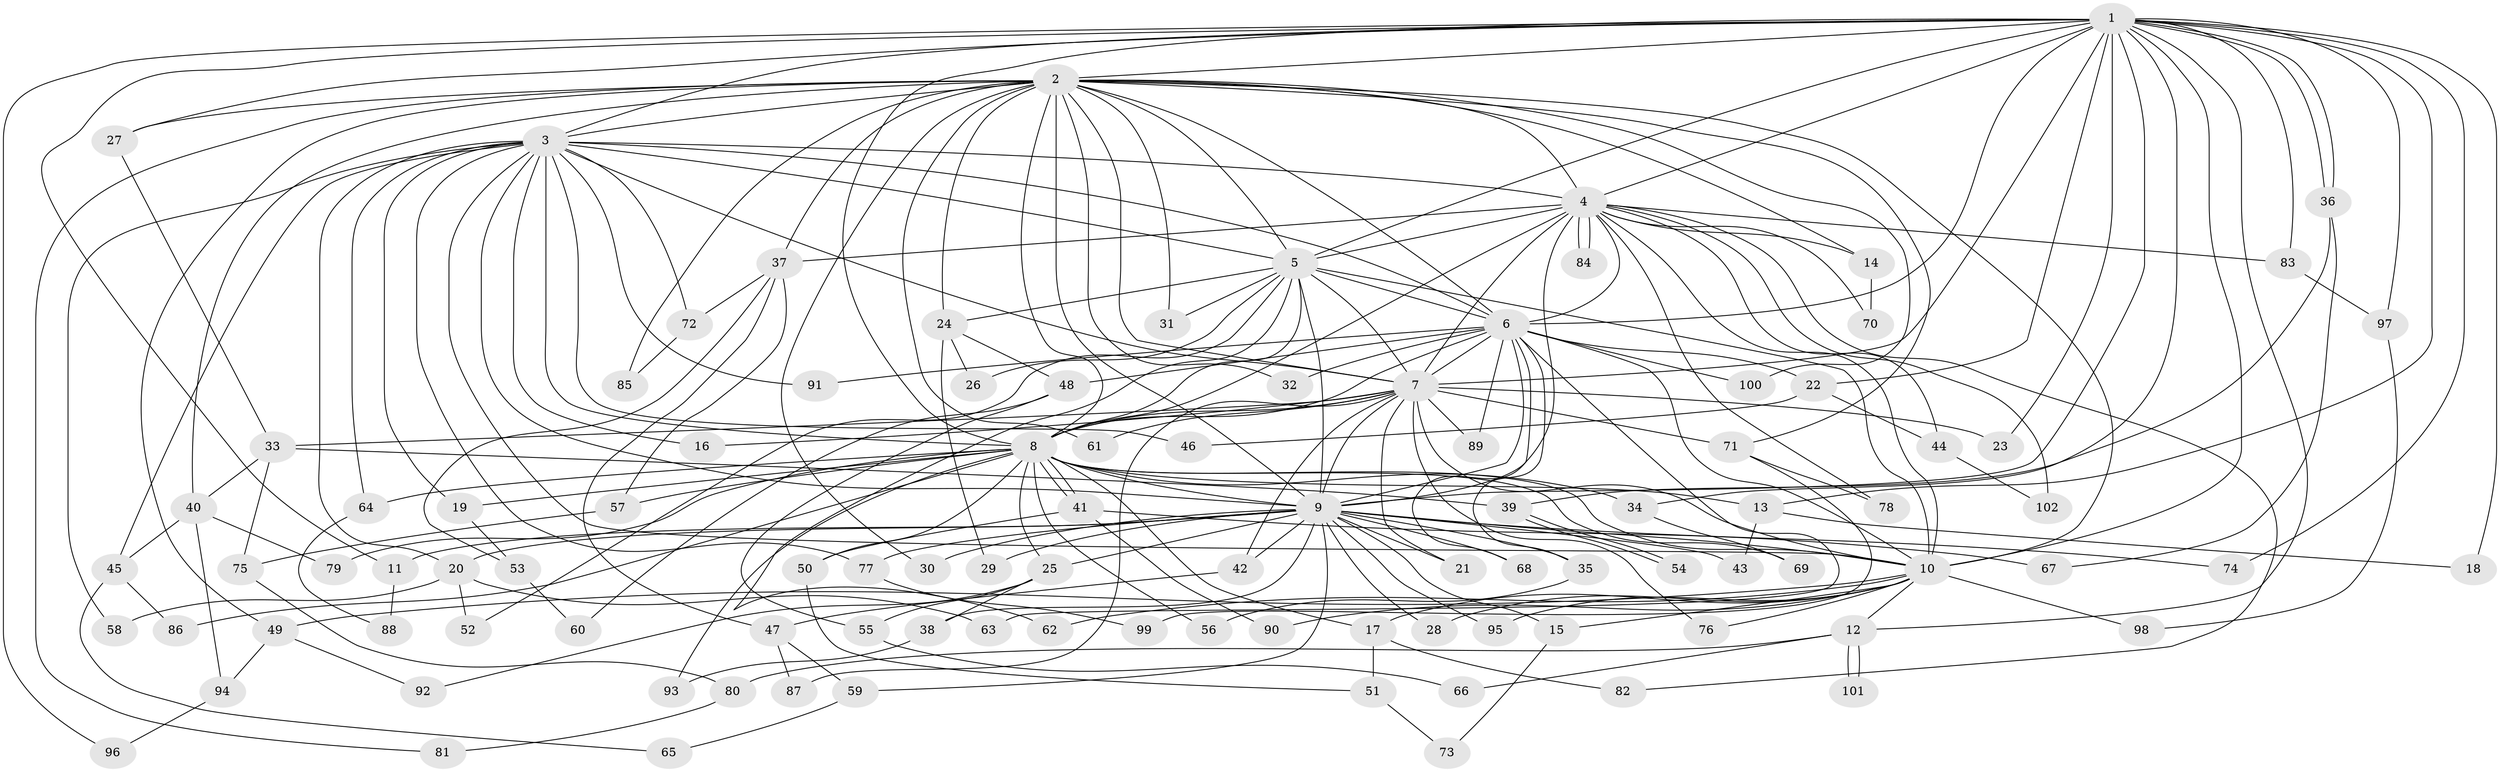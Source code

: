 // coarse degree distribution, {21: 0.013333333333333334, 23: 0.02666666666666667, 31: 0.013333333333333334, 16: 0.02666666666666667, 12: 0.013333333333333334, 17: 0.02666666666666667, 3: 0.21333333333333335, 4: 0.12, 2: 0.44, 5: 0.06666666666666667, 6: 0.02666666666666667, 1: 0.013333333333333334}
// Generated by graph-tools (version 1.1) at 2025/51/02/27/25 19:51:52]
// undirected, 102 vertices, 229 edges
graph export_dot {
graph [start="1"]
  node [color=gray90,style=filled];
  1;
  2;
  3;
  4;
  5;
  6;
  7;
  8;
  9;
  10;
  11;
  12;
  13;
  14;
  15;
  16;
  17;
  18;
  19;
  20;
  21;
  22;
  23;
  24;
  25;
  26;
  27;
  28;
  29;
  30;
  31;
  32;
  33;
  34;
  35;
  36;
  37;
  38;
  39;
  40;
  41;
  42;
  43;
  44;
  45;
  46;
  47;
  48;
  49;
  50;
  51;
  52;
  53;
  54;
  55;
  56;
  57;
  58;
  59;
  60;
  61;
  62;
  63;
  64;
  65;
  66;
  67;
  68;
  69;
  70;
  71;
  72;
  73;
  74;
  75;
  76;
  77;
  78;
  79;
  80;
  81;
  82;
  83;
  84;
  85;
  86;
  87;
  88;
  89;
  90;
  91;
  92;
  93;
  94;
  95;
  96;
  97;
  98;
  99;
  100;
  101;
  102;
  1 -- 2;
  1 -- 3;
  1 -- 4;
  1 -- 5;
  1 -- 6;
  1 -- 7;
  1 -- 8;
  1 -- 9;
  1 -- 10;
  1 -- 11;
  1 -- 12;
  1 -- 13;
  1 -- 18;
  1 -- 22;
  1 -- 23;
  1 -- 27;
  1 -- 34;
  1 -- 36;
  1 -- 36;
  1 -- 74;
  1 -- 83;
  1 -- 96;
  1 -- 97;
  2 -- 3;
  2 -- 4;
  2 -- 5;
  2 -- 6;
  2 -- 7;
  2 -- 8;
  2 -- 9;
  2 -- 10;
  2 -- 14;
  2 -- 24;
  2 -- 27;
  2 -- 30;
  2 -- 31;
  2 -- 32;
  2 -- 37;
  2 -- 40;
  2 -- 49;
  2 -- 61;
  2 -- 71;
  2 -- 81;
  2 -- 85;
  2 -- 100;
  3 -- 4;
  3 -- 5;
  3 -- 6;
  3 -- 7;
  3 -- 8;
  3 -- 9;
  3 -- 10;
  3 -- 16;
  3 -- 19;
  3 -- 20;
  3 -- 45;
  3 -- 46;
  3 -- 58;
  3 -- 64;
  3 -- 72;
  3 -- 77;
  3 -- 91;
  4 -- 5;
  4 -- 6;
  4 -- 7;
  4 -- 8;
  4 -- 9;
  4 -- 10;
  4 -- 14;
  4 -- 37;
  4 -- 44;
  4 -- 70;
  4 -- 78;
  4 -- 82;
  4 -- 83;
  4 -- 84;
  4 -- 84;
  4 -- 102;
  5 -- 6;
  5 -- 7;
  5 -- 8;
  5 -- 9;
  5 -- 10;
  5 -- 24;
  5 -- 26;
  5 -- 31;
  5 -- 52;
  5 -- 62;
  6 -- 7;
  6 -- 8;
  6 -- 9;
  6 -- 10;
  6 -- 22;
  6 -- 32;
  6 -- 35;
  6 -- 48;
  6 -- 63;
  6 -- 68;
  6 -- 89;
  6 -- 91;
  6 -- 100;
  7 -- 8;
  7 -- 9;
  7 -- 10;
  7 -- 16;
  7 -- 21;
  7 -- 23;
  7 -- 33;
  7 -- 42;
  7 -- 61;
  7 -- 71;
  7 -- 76;
  7 -- 87;
  7 -- 89;
  8 -- 9;
  8 -- 10;
  8 -- 13;
  8 -- 17;
  8 -- 19;
  8 -- 25;
  8 -- 34;
  8 -- 41;
  8 -- 41;
  8 -- 50;
  8 -- 56;
  8 -- 57;
  8 -- 64;
  8 -- 69;
  8 -- 79;
  8 -- 86;
  8 -- 93;
  9 -- 10;
  9 -- 11;
  9 -- 15;
  9 -- 20;
  9 -- 21;
  9 -- 25;
  9 -- 28;
  9 -- 29;
  9 -- 30;
  9 -- 35;
  9 -- 38;
  9 -- 42;
  9 -- 43;
  9 -- 59;
  9 -- 68;
  9 -- 74;
  9 -- 77;
  9 -- 95;
  10 -- 12;
  10 -- 15;
  10 -- 17;
  10 -- 28;
  10 -- 49;
  10 -- 62;
  10 -- 76;
  10 -- 90;
  10 -- 95;
  10 -- 98;
  11 -- 88;
  12 -- 66;
  12 -- 80;
  12 -- 101;
  12 -- 101;
  13 -- 18;
  13 -- 43;
  14 -- 70;
  15 -- 73;
  17 -- 51;
  17 -- 82;
  19 -- 53;
  20 -- 52;
  20 -- 58;
  20 -- 63;
  22 -- 44;
  22 -- 46;
  24 -- 26;
  24 -- 29;
  24 -- 48;
  25 -- 38;
  25 -- 55;
  25 -- 92;
  27 -- 33;
  33 -- 39;
  33 -- 40;
  33 -- 75;
  34 -- 69;
  35 -- 56;
  36 -- 39;
  36 -- 67;
  37 -- 47;
  37 -- 53;
  37 -- 57;
  37 -- 72;
  38 -- 93;
  39 -- 54;
  39 -- 54;
  40 -- 45;
  40 -- 79;
  40 -- 94;
  41 -- 50;
  41 -- 67;
  41 -- 90;
  42 -- 47;
  44 -- 102;
  45 -- 65;
  45 -- 86;
  47 -- 59;
  47 -- 87;
  48 -- 55;
  48 -- 60;
  49 -- 92;
  49 -- 94;
  50 -- 51;
  51 -- 73;
  53 -- 60;
  55 -- 66;
  57 -- 75;
  59 -- 65;
  64 -- 88;
  71 -- 78;
  71 -- 99;
  72 -- 85;
  75 -- 80;
  77 -- 99;
  80 -- 81;
  83 -- 97;
  94 -- 96;
  97 -- 98;
}
